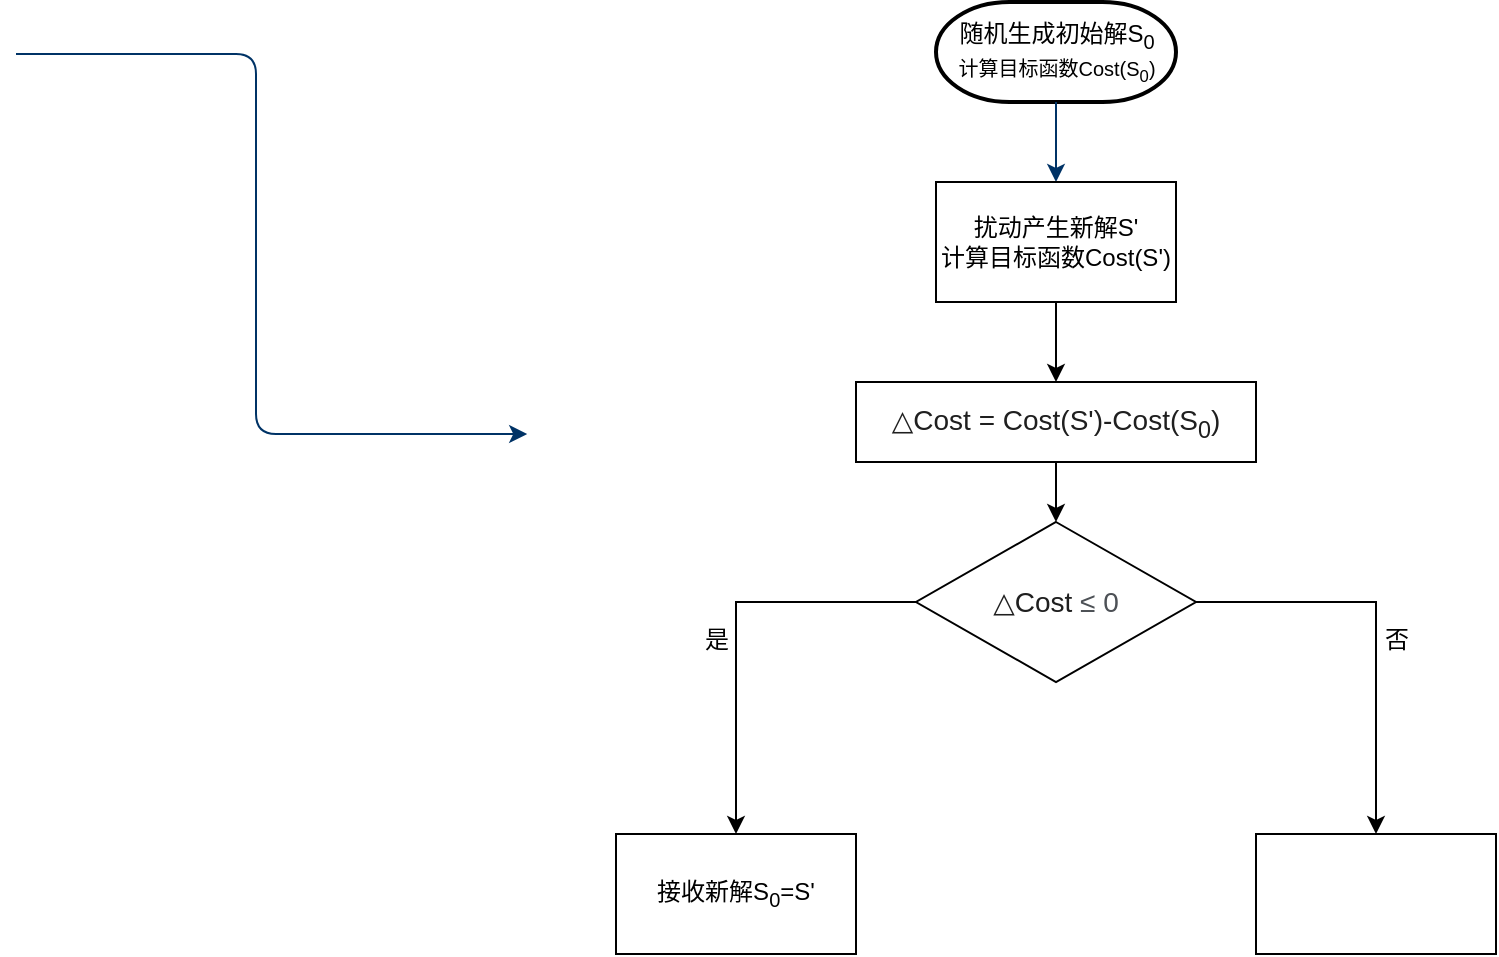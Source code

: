 <mxfile version="24.7.17">
  <diagram id="6a731a19-8d31-9384-78a2-239565b7b9f0" name="Page-1">
    <mxGraphModel dx="860" dy="412" grid="1" gridSize="10" guides="1" tooltips="1" connect="1" arrows="1" fold="1" page="1" pageScale="1" pageWidth="1169" pageHeight="827" background="none" math="0" shadow="0">
      <root>
        <mxCell id="0" />
        <mxCell id="1" parent="0" />
        <mxCell id="2" value="随机生成初始解S&lt;sub&gt;0&lt;/sub&gt;&lt;div&gt;&lt;span style=&quot;font-size: 10px;&quot;&gt;计算目标函数Cost(S&lt;sub&gt;0&lt;/sub&gt;)&lt;/span&gt;&lt;/div&gt;" style="shape=mxgraph.flowchart.terminator;strokeWidth=2;gradientColor=none;gradientDirection=north;fontStyle=0;html=1;" parent="1" vertex="1">
          <mxGeometry x="460" y="74" width="120" height="50" as="geometry" />
        </mxCell>
        <mxCell id="7" style="fontStyle=1;strokeColor=#003366;strokeWidth=1;html=1;" parent="1" source="2" edge="1">
          <mxGeometry relative="1" as="geometry">
            <mxPoint x="520.0" y="164" as="targetPoint" />
          </mxGeometry>
        </mxCell>
        <mxCell id="54" value="" style="edgeStyle=elbowEdgeStyle;elbow=horizontal;exitX=0;exitY=0.5;exitPerimeter=0;entryX=0.095;entryY=0.5;entryPerimeter=0;fontStyle=1;strokeColor=#003366;strokeWidth=1;html=1;" parent="1" source="37" edge="1">
          <mxGeometry width="100" height="100" as="geometry">
            <mxPoint y="100" as="sourcePoint" />
            <mxPoint x="255.605" y="290" as="targetPoint" />
            <Array as="points">
              <mxPoint x="120" y="970" />
            </Array>
          </mxGeometry>
        </mxCell>
        <mxCell id="pwkJaa3HJ8OHMncjJhZq-55" value="扰动产生新解S&#39;&lt;div&gt;计算目标函数Cost(S&#39;)&lt;/div&gt;" style="rounded=0;whiteSpace=wrap;html=1;" vertex="1" parent="1">
          <mxGeometry x="460" y="164" width="120" height="60" as="geometry" />
        </mxCell>
        <mxCell id="pwkJaa3HJ8OHMncjJhZq-56" value="" style="endArrow=classic;html=1;rounded=0;exitX=0.5;exitY=1;exitDx=0;exitDy=0;" edge="1" parent="1" source="pwkJaa3HJ8OHMncjJhZq-55">
          <mxGeometry width="50" height="50" relative="1" as="geometry">
            <mxPoint x="500" y="294" as="sourcePoint" />
            <mxPoint x="520" y="264" as="targetPoint" />
          </mxGeometry>
        </mxCell>
        <mxCell id="pwkJaa3HJ8OHMncjJhZq-59" style="edgeStyle=orthogonalEdgeStyle;rounded=0;orthogonalLoop=1;jettySize=auto;html=1;exitX=0.5;exitY=1;exitDx=0;exitDy=0;entryX=0.5;entryY=0;entryDx=0;entryDy=0;" edge="1" parent="1" source="pwkJaa3HJ8OHMncjJhZq-57" target="pwkJaa3HJ8OHMncjJhZq-58">
          <mxGeometry relative="1" as="geometry" />
        </mxCell>
        <mxCell id="pwkJaa3HJ8OHMncjJhZq-57" value="&lt;span style=&quot;color: rgb(31, 31, 31); font-family: Arial, sans-serif; font-size: 14px; text-align: left; background-color: rgb(255, 255, 255);&quot;&gt;△Cost = Cost(S&#39;)-Cost(S&lt;sub&gt;0&lt;/sub&gt;)&lt;/span&gt;" style="rounded=0;whiteSpace=wrap;html=1;" vertex="1" parent="1">
          <mxGeometry x="420" y="264" width="200" height="40" as="geometry" />
        </mxCell>
        <mxCell id="pwkJaa3HJ8OHMncjJhZq-62" style="edgeStyle=orthogonalEdgeStyle;rounded=0;orthogonalLoop=1;jettySize=auto;html=1;exitX=0;exitY=0.5;exitDx=0;exitDy=0;" edge="1" parent="1" source="pwkJaa3HJ8OHMncjJhZq-58" target="pwkJaa3HJ8OHMncjJhZq-60">
          <mxGeometry relative="1" as="geometry" />
        </mxCell>
        <mxCell id="pwkJaa3HJ8OHMncjJhZq-63" style="edgeStyle=orthogonalEdgeStyle;rounded=0;orthogonalLoop=1;jettySize=auto;html=1;exitX=1;exitY=0.5;exitDx=0;exitDy=0;entryX=0.5;entryY=0;entryDx=0;entryDy=0;" edge="1" parent="1" source="pwkJaa3HJ8OHMncjJhZq-58" target="pwkJaa3HJ8OHMncjJhZq-61">
          <mxGeometry relative="1" as="geometry" />
        </mxCell>
        <mxCell id="pwkJaa3HJ8OHMncjJhZq-58" value="&lt;span style=&quot;color: rgb(31, 31, 31); font-family: Arial, sans-serif; font-size: 14px; text-align: left; background-color: rgb(255, 255, 255);&quot;&gt;△Cost&amp;nbsp;&lt;/span&gt;&lt;span style=&quot;color: rgb(77, 81, 86); font-family: Arial, sans-serif; font-size: 14px; text-align: left; background-color: rgb(255, 255, 255);&quot;&gt;≤ 0&lt;/span&gt;" style="rhombus;whiteSpace=wrap;html=1;" vertex="1" parent="1">
          <mxGeometry x="450" y="334" width="140" height="80" as="geometry" />
        </mxCell>
        <mxCell id="pwkJaa3HJ8OHMncjJhZq-60" value="接收新解S&lt;sub&gt;0&lt;/sub&gt;=S&#39;" style="rounded=0;whiteSpace=wrap;html=1;" vertex="1" parent="1">
          <mxGeometry x="300" y="490" width="120" height="60" as="geometry" />
        </mxCell>
        <mxCell id="pwkJaa3HJ8OHMncjJhZq-61" value="" style="rounded=0;whiteSpace=wrap;html=1;" vertex="1" parent="1">
          <mxGeometry x="620" y="490" width="120" height="60" as="geometry" />
        </mxCell>
        <mxCell id="pwkJaa3HJ8OHMncjJhZq-64" value="是" style="text;html=1;align=center;verticalAlign=middle;resizable=0;points=[];autosize=1;strokeColor=none;fillColor=none;" vertex="1" parent="1">
          <mxGeometry x="330" y="378" width="40" height="30" as="geometry" />
        </mxCell>
        <mxCell id="pwkJaa3HJ8OHMncjJhZq-65" value="否" style="text;html=1;align=center;verticalAlign=middle;resizable=0;points=[];autosize=1;strokeColor=none;fillColor=none;" vertex="1" parent="1">
          <mxGeometry x="670" y="378" width="40" height="30" as="geometry" />
        </mxCell>
      </root>
    </mxGraphModel>
  </diagram>
</mxfile>
